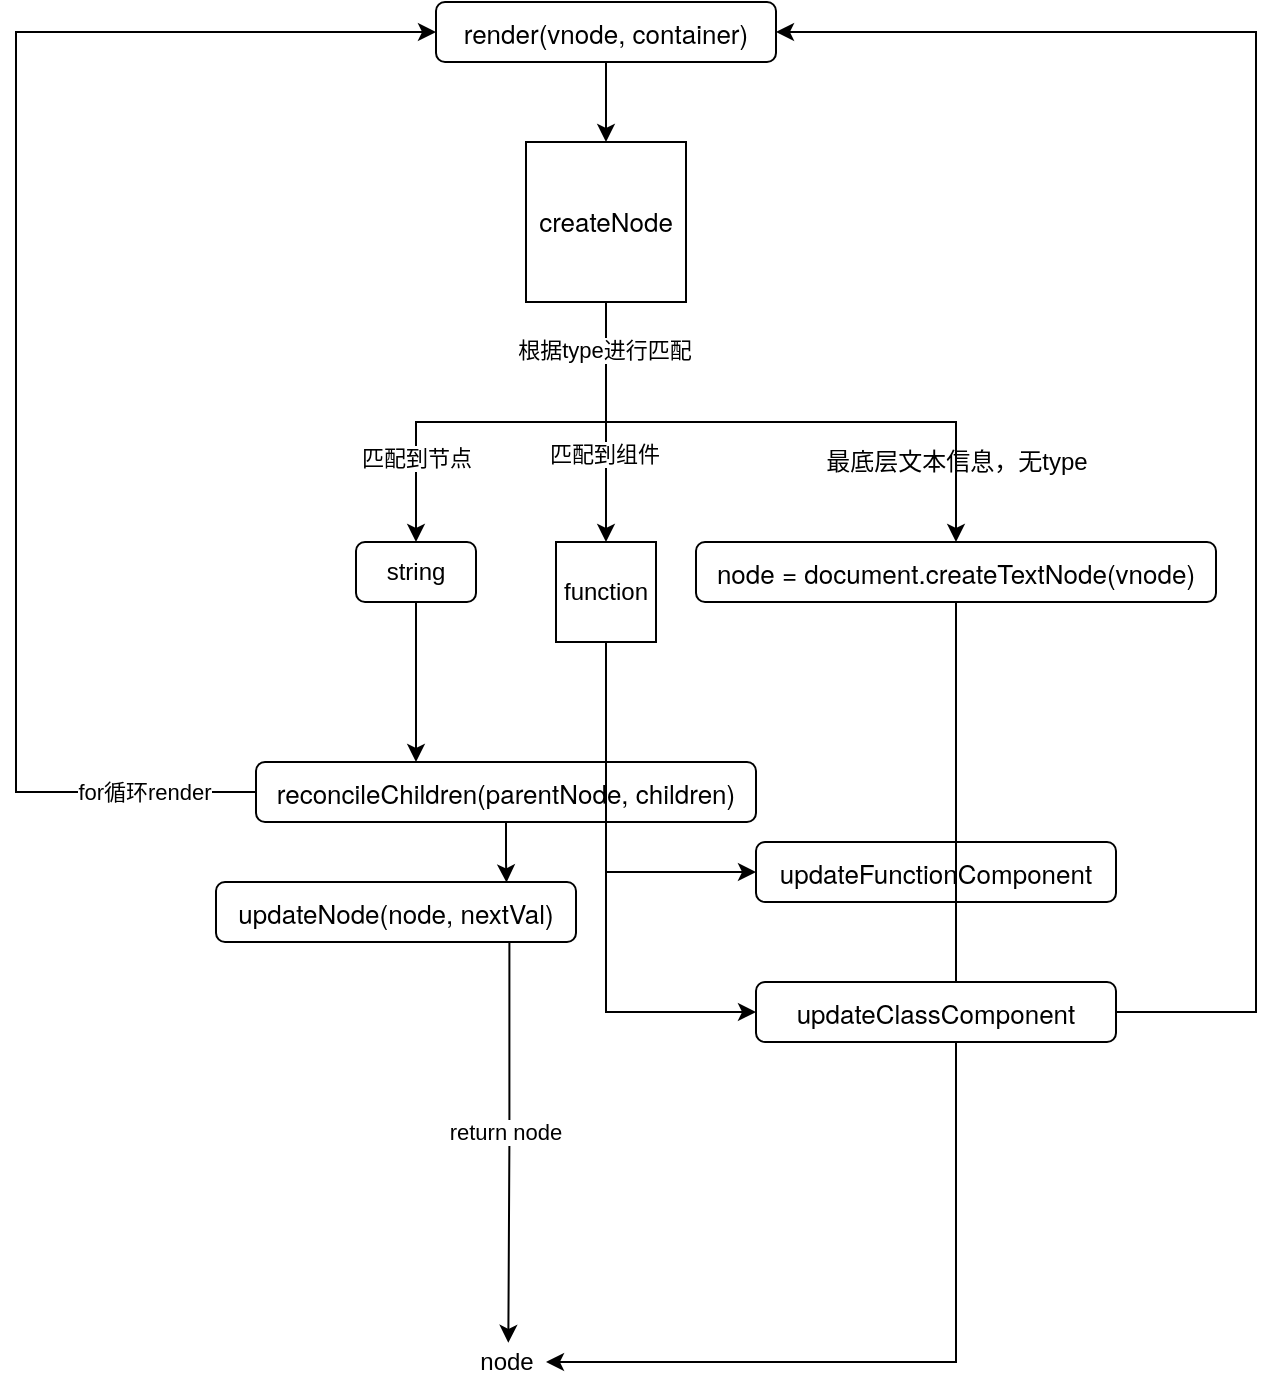 <mxfile version="15.6.5" type="github">
  <diagram id="Xpdo446xeNEyikhnvSWz" name="Page-1">
    <mxGraphModel dx="2681" dy="1019" grid="1" gridSize="10" guides="1" tooltips="1" connect="1" arrows="1" fold="1" page="1" pageScale="1" pageWidth="827" pageHeight="1169" math="0" shadow="0">
      <root>
        <mxCell id="0" />
        <mxCell id="1" parent="0" />
        <mxCell id="7rKRXa0emyEfOEcInCLG-19" value="" style="edgeStyle=orthogonalEdgeStyle;rounded=0;orthogonalLoop=1;jettySize=auto;html=1;fontColor=default;" parent="1" source="7rKRXa0emyEfOEcInCLG-6" target="7rKRXa0emyEfOEcInCLG-18" edge="1">
          <mxGeometry relative="1" as="geometry" />
        </mxCell>
        <mxCell id="7rKRXa0emyEfOEcInCLG-6" value="&lt;p class=&quot;p1&quot; style=&quot;margin: 0px ; font-stretch: normal ; font-size: 13px ; line-height: normal ; font-family: &amp;quot;helvetica neue&amp;quot;&quot;&gt;render&lt;span style=&quot;font-family: &amp;quot;helvetica neue&amp;quot;&quot;&gt;(vnode, container)&lt;/span&gt;&lt;/p&gt;" style="rounded=1;whiteSpace=wrap;html=1;fontColor=default;strokeColor=default;fillColor=default;" parent="1" vertex="1">
          <mxGeometry x="200" y="150" width="170" height="30" as="geometry" />
        </mxCell>
        <mxCell id="1rehVb3I6I_Pl5jy723j-2" style="edgeStyle=orthogonalEdgeStyle;rounded=0;orthogonalLoop=1;jettySize=auto;html=1;entryX=0;entryY=0.5;entryDx=0;entryDy=0;fontColor=default;strokeColor=default;labelBackgroundColor=default;" edge="1" parent="1" source="7rKRXa0emyEfOEcInCLG-12" target="7rKRXa0emyEfOEcInCLG-6">
          <mxGeometry relative="1" as="geometry">
            <Array as="points">
              <mxPoint x="-10" y="545" />
              <mxPoint x="-10" y="165" />
            </Array>
          </mxGeometry>
        </mxCell>
        <mxCell id="1rehVb3I6I_Pl5jy723j-4" value="for循环render" style="edgeLabel;html=1;align=center;verticalAlign=middle;resizable=0;points=[];fontColor=default;labelBackgroundColor=default;" vertex="1" connectable="0" parent="1rehVb3I6I_Pl5jy723j-2">
          <mxGeometry x="-0.82" y="-3" relative="1" as="geometry">
            <mxPoint x="8" y="3" as="offset" />
          </mxGeometry>
        </mxCell>
        <mxCell id="1rehVb3I6I_Pl5jy723j-17" style="edgeStyle=orthogonalEdgeStyle;rounded=0;orthogonalLoop=1;jettySize=auto;html=1;entryX=0.807;entryY=0.007;entryDx=0;entryDy=0;entryPerimeter=0;labelBackgroundColor=default;fontColor=default;strokeColor=default;" edge="1" parent="1" source="7rKRXa0emyEfOEcInCLG-12" target="7rKRXa0emyEfOEcInCLG-14">
          <mxGeometry relative="1" as="geometry" />
        </mxCell>
        <mxCell id="7rKRXa0emyEfOEcInCLG-12" value="&lt;p class=&quot;p1&quot; style=&quot;margin: 0px ; font-stretch: normal ; font-size: 13px ; line-height: normal ; font-family: &amp;quot;helvetica neue&amp;quot;&quot;&gt;reconcileChildren(parentNode, children)&lt;/p&gt;" style="rounded=1;whiteSpace=wrap;html=1;fontColor=default;strokeColor=default;fillColor=default;" parent="1" vertex="1">
          <mxGeometry x="110" y="530" width="250" height="30" as="geometry" />
        </mxCell>
        <mxCell id="1rehVb3I6I_Pl5jy723j-19" style="edgeStyle=orthogonalEdgeStyle;rounded=0;orthogonalLoop=1;jettySize=auto;html=1;entryX=0.529;entryY=0.021;entryDx=0;entryDy=0;entryPerimeter=0;labelBackgroundColor=default;fontColor=default;strokeColor=default;exitX=0.815;exitY=0.995;exitDx=0;exitDy=0;exitPerimeter=0;" edge="1" parent="1" source="7rKRXa0emyEfOEcInCLG-14" target="1rehVb3I6I_Pl5jy723j-5">
          <mxGeometry relative="1" as="geometry" />
        </mxCell>
        <mxCell id="1rehVb3I6I_Pl5jy723j-20" value="return node&amp;nbsp;" style="edgeLabel;html=1;align=center;verticalAlign=middle;resizable=0;points=[];fontColor=default;" vertex="1" connectable="0" parent="1rehVb3I6I_Pl5jy723j-19">
          <mxGeometry x="-0.062" y="-1" relative="1" as="geometry">
            <mxPoint as="offset" />
          </mxGeometry>
        </mxCell>
        <mxCell id="7rKRXa0emyEfOEcInCLG-14" value="&lt;p class=&quot;p1&quot; style=&quot;margin: 0px ; font-stretch: normal ; font-size: 13px ; line-height: normal ; font-family: &amp;quot;helvetica neue&amp;quot;&quot;&gt;updateNode(node, nextVal)&lt;/p&gt;" style="rounded=1;whiteSpace=wrap;html=1;fontColor=default;strokeColor=default;fillColor=default;" parent="1" vertex="1">
          <mxGeometry x="90" y="590" width="180" height="30" as="geometry" />
        </mxCell>
        <mxCell id="7rKRXa0emyEfOEcInCLG-15" value="&lt;p class=&quot;p1&quot; style=&quot;margin: 0px ; font-stretch: normal ; font-size: 13px ; line-height: normal ; font-family: &amp;quot;helvetica neue&amp;quot;&quot;&gt;updateFunctionComponent&lt;/p&gt;" style="rounded=1;whiteSpace=wrap;html=1;fontColor=default;strokeColor=default;fillColor=default;" parent="1" vertex="1">
          <mxGeometry x="360" y="570" width="180" height="30" as="geometry" />
        </mxCell>
        <mxCell id="7rKRXa0emyEfOEcInCLG-33" value="" style="edgeStyle=orthogonalEdgeStyle;rounded=0;orthogonalLoop=1;jettySize=auto;html=1;labelBackgroundColor=default;fontColor=default;strokeColor=default;" parent="1" source="7rKRXa0emyEfOEcInCLG-18" target="7rKRXa0emyEfOEcInCLG-20" edge="1">
          <mxGeometry relative="1" as="geometry" />
        </mxCell>
        <mxCell id="1rehVb3I6I_Pl5jy723j-8" value="匹配到组件" style="edgeLabel;html=1;align=center;verticalAlign=middle;resizable=0;points=[];fontColor=default;" vertex="1" connectable="0" parent="7rKRXa0emyEfOEcInCLG-33">
          <mxGeometry x="0.264" y="-1" relative="1" as="geometry">
            <mxPoint as="offset" />
          </mxGeometry>
        </mxCell>
        <mxCell id="7rKRXa0emyEfOEcInCLG-34" style="edgeStyle=orthogonalEdgeStyle;rounded=0;orthogonalLoop=1;jettySize=auto;html=1;entryX=0.5;entryY=0;entryDx=0;entryDy=0;labelBackgroundColor=default;fontColor=default;strokeColor=default;exitX=0.5;exitY=1;exitDx=0;exitDy=0;" parent="1" source="7rKRXa0emyEfOEcInCLG-18" target="7rKRXa0emyEfOEcInCLG-22" edge="1">
          <mxGeometry relative="1" as="geometry" />
        </mxCell>
        <mxCell id="1rehVb3I6I_Pl5jy723j-7" value="匹配到节点" style="edgeLabel;html=1;align=center;verticalAlign=middle;resizable=0;points=[];fontColor=default;labelBackgroundColor=default;" vertex="1" connectable="0" parent="7rKRXa0emyEfOEcInCLG-34">
          <mxGeometry x="0.605" y="-2" relative="1" as="geometry">
            <mxPoint x="2" as="offset" />
          </mxGeometry>
        </mxCell>
        <mxCell id="7rKRXa0emyEfOEcInCLG-35" style="edgeStyle=orthogonalEdgeStyle;rounded=0;orthogonalLoop=1;jettySize=auto;html=1;entryX=0.5;entryY=0;entryDx=0;entryDy=0;labelBackgroundColor=default;fontColor=default;strokeColor=default;exitX=0.5;exitY=1;exitDx=0;exitDy=0;" parent="1" source="7rKRXa0emyEfOEcInCLG-18" target="7rKRXa0emyEfOEcInCLG-25" edge="1">
          <mxGeometry relative="1" as="geometry" />
        </mxCell>
        <mxCell id="1rehVb3I6I_Pl5jy723j-11" value="根据type进行匹配" style="edgeLabel;html=1;align=center;verticalAlign=middle;resizable=0;points=[];fontColor=default;" vertex="1" connectable="0" parent="7rKRXa0emyEfOEcInCLG-35">
          <mxGeometry x="-0.838" y="-1" relative="1" as="geometry">
            <mxPoint as="offset" />
          </mxGeometry>
        </mxCell>
        <mxCell id="7rKRXa0emyEfOEcInCLG-18" value="&lt;span style=&quot;font-family: &amp;quot;helvetica neue&amp;quot; ; font-size: 13px&quot;&gt;createNode&lt;/span&gt;" style="whiteSpace=wrap;html=1;aspect=fixed;fontColor=default;strokeColor=default;fillColor=default;" parent="1" vertex="1">
          <mxGeometry x="245" y="220" width="80" height="80" as="geometry" />
        </mxCell>
        <mxCell id="7rKRXa0emyEfOEcInCLG-37" style="edgeStyle=orthogonalEdgeStyle;rounded=0;orthogonalLoop=1;jettySize=auto;html=1;labelBackgroundColor=default;fontColor=default;strokeColor=default;entryX=0;entryY=0.5;entryDx=0;entryDy=0;" parent="1" source="7rKRXa0emyEfOEcInCLG-20" target="7rKRXa0emyEfOEcInCLG-15" edge="1">
          <mxGeometry relative="1" as="geometry">
            <mxPoint x="340" y="585" as="targetPoint" />
            <Array as="points">
              <mxPoint x="285" y="585" />
            </Array>
          </mxGeometry>
        </mxCell>
        <mxCell id="7rKRXa0emyEfOEcInCLG-39" style="edgeStyle=orthogonalEdgeStyle;rounded=0;orthogonalLoop=1;jettySize=auto;html=1;entryX=0;entryY=0.5;entryDx=0;entryDy=0;labelBackgroundColor=default;fontColor=default;strokeColor=default;" parent="1" source="7rKRXa0emyEfOEcInCLG-20" target="7rKRXa0emyEfOEcInCLG-38" edge="1">
          <mxGeometry relative="1" as="geometry">
            <Array as="points">
              <mxPoint x="285" y="655" />
            </Array>
          </mxGeometry>
        </mxCell>
        <mxCell id="7rKRXa0emyEfOEcInCLG-20" value="function" style="whiteSpace=wrap;html=1;aspect=fixed;fontColor=default;strokeColor=default;fillColor=default;" parent="1" vertex="1">
          <mxGeometry x="260" y="420" width="50" height="50" as="geometry" />
        </mxCell>
        <mxCell id="7rKRXa0emyEfOEcInCLG-41" style="edgeStyle=orthogonalEdgeStyle;rounded=0;orthogonalLoop=1;jettySize=auto;html=1;labelBackgroundColor=default;fontColor=default;strokeColor=default;" parent="1" source="7rKRXa0emyEfOEcInCLG-22" edge="1">
          <mxGeometry relative="1" as="geometry">
            <mxPoint x="190" y="530" as="targetPoint" />
          </mxGeometry>
        </mxCell>
        <mxCell id="7rKRXa0emyEfOEcInCLG-22" value="string" style="rounded=1;whiteSpace=wrap;html=1;fontColor=default;strokeColor=default;fillColor=default;" parent="1" vertex="1">
          <mxGeometry x="160" y="420" width="60" height="30" as="geometry" />
        </mxCell>
        <mxCell id="1rehVb3I6I_Pl5jy723j-18" style="edgeStyle=orthogonalEdgeStyle;rounded=0;orthogonalLoop=1;jettySize=auto;html=1;labelBackgroundColor=default;fontColor=default;strokeColor=default;" edge="1" parent="1" source="7rKRXa0emyEfOEcInCLG-25" target="1rehVb3I6I_Pl5jy723j-5">
          <mxGeometry relative="1" as="geometry">
            <Array as="points">
              <mxPoint x="460" y="830" />
            </Array>
          </mxGeometry>
        </mxCell>
        <mxCell id="7rKRXa0emyEfOEcInCLG-25" value="&lt;p class=&quot;p1&quot; style=&quot;margin: 0px ; font-stretch: normal ; font-size: 13px ; line-height: normal ; font-family: &amp;quot;helvetica neue&amp;quot;&quot;&gt;node = document.createTextNode(vnode)&lt;/p&gt;" style="rounded=1;whiteSpace=wrap;html=1;fontColor=default;strokeColor=default;fillColor=default;" parent="1" vertex="1">
          <mxGeometry x="330" y="420" width="260" height="30" as="geometry" />
        </mxCell>
        <mxCell id="7rKRXa0emyEfOEcInCLG-40" style="edgeStyle=orthogonalEdgeStyle;rounded=0;orthogonalLoop=1;jettySize=auto;html=1;entryX=1;entryY=0.5;entryDx=0;entryDy=0;labelBackgroundColor=default;fontColor=default;strokeColor=default;" parent="1" source="7rKRXa0emyEfOEcInCLG-38" target="7rKRXa0emyEfOEcInCLG-6" edge="1">
          <mxGeometry relative="1" as="geometry">
            <Array as="points">
              <mxPoint x="610" y="655" />
              <mxPoint x="610" y="165" />
            </Array>
          </mxGeometry>
        </mxCell>
        <mxCell id="7rKRXa0emyEfOEcInCLG-38" value="&lt;p class=&quot;p1&quot; style=&quot;margin: 0px ; font-stretch: normal ; font-size: 13px ; line-height: normal ; font-family: &amp;quot;helvetica neue&amp;quot;&quot;&gt;updateClassComponent&lt;/p&gt;" style="rounded=1;whiteSpace=wrap;html=1;fontColor=default;strokeColor=default;fillColor=default;" parent="1" vertex="1">
          <mxGeometry x="360" y="640" width="180" height="30" as="geometry" />
        </mxCell>
        <mxCell id="1rehVb3I6I_Pl5jy723j-5" value="node&lt;br&gt;" style="text;html=1;align=center;verticalAlign=middle;resizable=0;points=[];autosize=1;strokeColor=none;fillColor=none;fontColor=default;" vertex="1" parent="1">
          <mxGeometry x="215" y="820" width="40" height="20" as="geometry" />
        </mxCell>
        <mxCell id="1rehVb3I6I_Pl5jy723j-9" value="最底层文本信息，无type" style="text;html=1;align=center;verticalAlign=middle;resizable=0;points=[];autosize=1;strokeColor=none;fillColor=none;fontColor=default;" vertex="1" parent="1">
          <mxGeometry x="385" y="370" width="150" height="20" as="geometry" />
        </mxCell>
      </root>
    </mxGraphModel>
  </diagram>
</mxfile>
